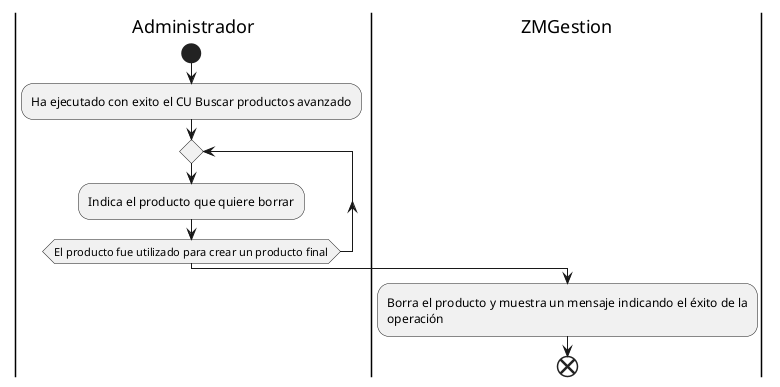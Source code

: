 @startuml borrarProducto
|Administrador|
start
:Ha ejecutado con exito el CU Buscar productos avanzado;
repeat
:Indica el producto que quiere borrar;
repeat while(El producto fue utilizado para crear un producto final)
|ZMGestion|
:Borra el producto y muestra un mensaje indicando el éxito de la 
operación;
end
@enduml